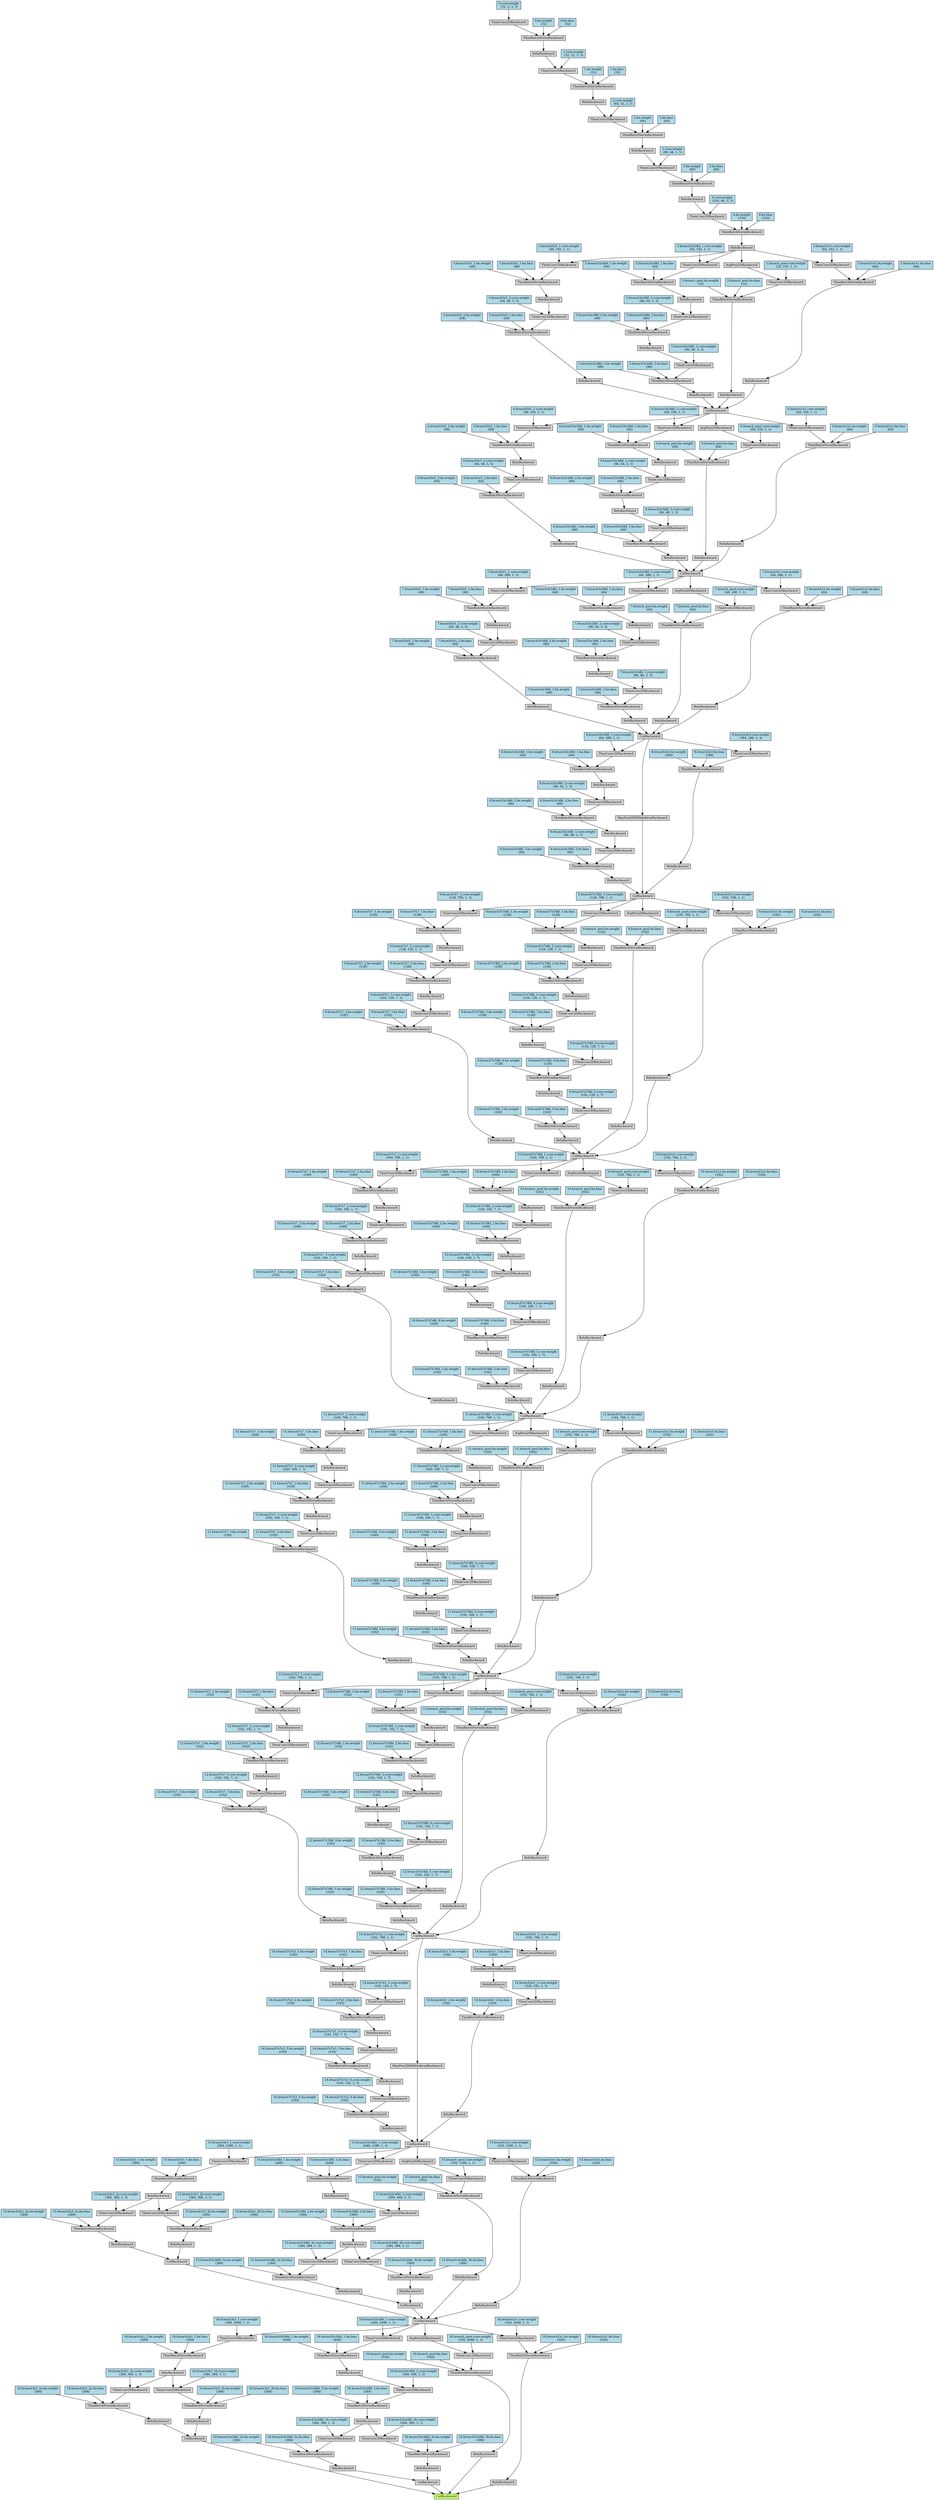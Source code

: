 digraph {
	graph [size="182.1,182.1"]
	node [align=left fontsize=12 height=0.2 ranksep=0.1 shape=box style=filled]
	2303076248544 [label=CatBackward fillcolor=darkolivegreen1]
	2303076248880 -> 2303076248544
	2303076248880 [label=ReluBackward]
	2303076247144 -> 2303076248880
	2303076247144 [label=ThnnBatchNormBackward]
	2303076248824 -> 2303076247144
	2303076248824 [label=ThnnConv2DBackward]
	2303076247256 -> 2303076248824
	2303076247256 [label=CatBackward]
	2303076246752 -> 2303076247256
	2303076246752 [label=ReluBackward]
	2303076246528 -> 2303076246752
	2303076246528 [label=ThnnBatchNormBackward]
	2303076246248 -> 2303076246528
	2303076246248 [label=ThnnConv2DBackward]
	2303076247088 -> 2303076246248
	2303076247088 [label=CatBackward]
	2303076245576 -> 2303076247088
	2303076245576 [label=ReluBackward]
	2303076246024 -> 2303076245576
	2303076246024 [label=ThnnBatchNormBackward]
	2303076001608 -> 2303076246024
	2303076001608 [label=ThnnConv2DBackward]
	2303020557536 -> 2303076001608
	2303020557536 [label=ReluBackward]
	2303076093848 -> 2303020557536
	2303076093848 [label=ThnnBatchNormBackward]
	2303076092784 -> 2303076093848
	2303076092784 [label=ThnnConv2DBackward]
	2303076092672 -> 2303076092784
	2303076092672 [label=CatBackward]
	2303076093064 -> 2303076092672
	2303076093064 [label=ReluBackward]
	2303076092896 -> 2303076093064
	2303076092896 [label=ThnnBatchNormBackward]
	2303076093456 -> 2303076092896
	2303076093456 [label=ThnnConv2DBackward]
	2303076093512 -> 2303076093456
	2303076093512 [label=CatBackward]
	2303076163536 -> 2303076093512
	2303076163536 [label=ReluBackward]
	2303076163088 -> 2303076163536
	2303076163088 [label=ThnnBatchNormBackward]
	2303076161968 -> 2303076163088
	2303076161968 [label=ThnnConv2DBackward]
	2303076160064 -> 2303076161968
	2303076160064 [label=CatBackward]
	2303076162528 -> 2303076160064
	2303076162528 [label=ReluBackward]
	2303076160736 -> 2303076162528
	2303076160736 [label=ThnnBatchNormBackward]
	2303076162360 -> 2303076160736
	2303076162360 [label=ThnnConv2DBackward]
	2303076162808 -> 2303076162360
	2303076162808 [label=CatBackward]
	2303076161912 -> 2303076162808
	2303076161912 [label=ReluBackward]
	2303076159616 -> 2303076161912
	2303076159616 [label=ThnnBatchNormBackward]
	2303076161800 -> 2303076159616
	2303076161800 [label=ThnnConv2DBackward]
	2303076162920 -> 2303076161800
	2303076162920 [label=CatBackward]
	2303076160400 -> 2303076162920
	2303076160400 [label=ReluBackward]
	2303076161296 -> 2303076160400
	2303076161296 [label=ThnnBatchNormBackward]
	2303076308192 -> 2303076161296
	2303076308192 [label=ThnnConv2DBackward]
	2303076308696 -> 2303076308192
	2303076308696 [label=CatBackward]
	2303076308640 -> 2303076308696
	2303076308640 [label=ReluBackward]
	2303076310488 -> 2303076308640
	2303076310488 [label=ThnnBatchNormBackward]
	2303076308248 -> 2303076310488
	2303076308248 [label=ThnnConv2DBackward]
	2303076309368 -> 2303076308248
	2303076309368 [label=CatBackward]
	2303076309592 -> 2303076309368
	2303076309592 [label=ReluBackward]
	2303076310096 -> 2303076309592
	2303076310096 [label=ThnnBatchNormBackward]
	2303076309480 -> 2303076310096
	2303076309480 [label=ThnnConv2DBackward]
	2303076310544 -> 2303076309480
	2303076310544 [label=CatBackward]
	2303076377768 -> 2303076310544
	2303076377768 [label=ReluBackward]
	2303076377656 -> 2303076377768
	2303076377656 [label=ThnnBatchNormBackward]
	2303076377432 -> 2303076377656
	2303076377432 [label=ThnnConv2DBackward]
	2303076377040 -> 2303076377432
	2303076377040 [label=ReluBackward]
	2303076376648 -> 2303076377040
	2303076376648 [label=ThnnBatchNormBackward]
	2303076379056 -> 2303076376648
	2303076379056 [label=ThnnConv2DBackward]
	2303076379280 -> 2303076379056
	2303076379280 [label=ReluBackward]
	2303076379448 -> 2303076379280
	2303076379448 [label=ThnnBatchNormBackward]
	2303076379616 -> 2303076379448
	2303076379616 [label=ThnnConv2DBackward]
	2303076379840 -> 2303076379616
	2303076379840 [label=ReluBackward]
	2303076380008 -> 2303076379840
	2303076380008 [label=ThnnBatchNormBackward]
	2303076380120 -> 2303076380008
	2303076380120 [label=ThnnConv2DBackward]
	2303076380344 -> 2303076380120
	2303076380344 [label=ReluBackward]
	2303076380512 -> 2303076380344
	2303076380512 [label=ThnnBatchNormBackward]
	2303076380624 -> 2303076380512
	2303076380624 [label=ThnnConv2DBackward]
	2303076348144 -> 2303076380624
	2303076348144 [label=ReluBackward]
	2303076348312 -> 2303076348144
	2303076348312 [label=ThnnBatchNormBackward]
	2303076348424 -> 2303076348312
	2303076348424 [label=ThnnConv2DBackward]
	2303076348648 -> 2303076348424
	2303076348648 [label="0.conv.weight
 (32, 3, 3, 3)" fillcolor=lightblue]
	2303076348480 -> 2303076348312
	2303076348480 [label="0.bn.weight
 (32)" fillcolor=lightblue]
	2303076348536 -> 2303076348312
	2303076348536 [label="0.bn.bias
 (32)" fillcolor=lightblue]
	2303076348200 -> 2303076380624
	2303076348200 [label="1.conv.weight
 (32, 32, 3, 3)" fillcolor=lightblue]
	2303076347976 -> 2303076380512
	2303076347976 [label="1.bn.weight
 (32)" fillcolor=lightblue]
	2303076348032 -> 2303076380512
	2303076348032 [label="1.bn.bias
 (32)" fillcolor=lightblue]
	2303076380400 -> 2303076380120
	2303076380400 [label="2.conv.weight
 (64, 32, 3, 3)" fillcolor=lightblue]
	2303076380176 -> 2303076380008
	2303076380176 [label="2.bn.weight
 (64)" fillcolor=lightblue]
	2303076380232 -> 2303076380008
	2303076380232 [label="2.bn.bias
 (64)" fillcolor=lightblue]
	2303076379896 -> 2303076379616
	2303076379896 [label="3.conv.weight
 (80, 64, 1, 1)" fillcolor=lightblue]
	2303076379672 -> 2303076379448
	2303076379672 [label="3.bn.weight
 (80)" fillcolor=lightblue]
	2303076379728 -> 2303076379448
	2303076379728 [label="3.bn.bias
 (80)" fillcolor=lightblue]
	2303076379336 -> 2303076379056
	2303076379336 [label="4.conv.weight
 (192, 80, 3, 3)" fillcolor=lightblue]
	2303076379112 -> 2303076376648
	2303076379112 [label="4.bn.weight
 (192)" fillcolor=lightblue]
	2303076379168 -> 2303076376648
	2303076379168 [label="4.bn.bias
 (192)" fillcolor=lightblue]
	2303076376984 -> 2303076377432
	2303076376984 [label="5.branch1x1.conv.weight
 (64, 192, 1, 1)" fillcolor=lightblue]
	2303076377208 -> 2303076377656
	2303076377208 [label="5.branch1x1.bn.weight
 (64)" fillcolor=lightblue]
	2303076376816 -> 2303076377656
	2303076376816 [label="5.branch1x1.bn.bias
 (64)" fillcolor=lightblue]
	2303076377488 -> 2303076310544
	2303076377488 [label=ReluBackward]
	2303076377600 -> 2303076377488
	2303076377600 [label=ThnnBatchNormBackward]
	2303076376928 -> 2303076377600
	2303076376928 [label=ThnnConv2DBackward]
	2303076379784 -> 2303076376928
	2303076379784 [label=ReluBackward]
	2303076380288 -> 2303076379784
	2303076380288 [label=ThnnBatchNormBackward]
	2303076380064 -> 2303076380288
	2303076380064 [label=ThnnConv2DBackward]
	2303076377040 -> 2303076380064
	2303076348592 -> 2303076380064
	2303076348592 [label="5.branch5x5_1.conv.weight
 (48, 192, 1, 1)" fillcolor=lightblue]
	2303076380568 -> 2303076380288
	2303076380568 [label="5.branch5x5_1.bn.weight
 (48)" fillcolor=lightblue]
	2303076348088 -> 2303076380288
	2303076348088 [label="5.branch5x5_1.bn.bias
 (48)" fillcolor=lightblue]
	2303076379952 -> 2303076376928
	2303076379952 [label="5.branch5x5_2.conv.weight
 (64, 48, 5, 5)" fillcolor=lightblue]
	2303076379224 -> 2303076377600
	2303076379224 [label="5.branch5x5_2.bn.weight
 (64)" fillcolor=lightblue]
	2303076379392 -> 2303076377600
	2303076379392 [label="5.branch5x5_2.bn.bias
 (64)" fillcolor=lightblue]
	2303076377376 -> 2303076310544
	2303076377376 [label=ReluBackward]
	2303076376760 -> 2303076377376
	2303076376760 [label=ThnnBatchNormBackward]
	2303076379560 -> 2303076376760
	2303076379560 [label=ThnnConv2DBackward]
	2303076348816 -> 2303076379560
	2303076348816 [label=ReluBackward]
	2303076348872 -> 2303076348816
	2303076348872 [label=ThnnBatchNormBackward]
	2303076348984 -> 2303076348872
	2303076348984 [label=ThnnConv2DBackward]
	2303076349208 -> 2303076348984
	2303076349208 [label=ReluBackward]
	2303076349376 -> 2303076349208
	2303076349376 [label=ThnnBatchNormBackward]
	2303076349488 -> 2303076349376
	2303076349488 [label=ThnnConv2DBackward]
	2303076377040 -> 2303076349488
	2303076349712 -> 2303076349488
	2303076349712 [label="5.branch3x3dbl_1.conv.weight
 (64, 192, 1, 1)" fillcolor=lightblue]
	2303076349544 -> 2303076349376
	2303076349544 [label="5.branch3x3dbl_1.bn.weight
 (64)" fillcolor=lightblue]
	2303076349600 -> 2303076349376
	2303076349600 [label="5.branch3x3dbl_1.bn.bias
 (64)" fillcolor=lightblue]
	2303076349264 -> 2303076348984
	2303076349264 [label="5.branch3x3dbl_2.conv.weight
 (96, 64, 3, 3)" fillcolor=lightblue]
	2303076349040 -> 2303076348872
	2303076349040 [label="5.branch3x3dbl_2.bn.weight
 (96)" fillcolor=lightblue]
	2303076349096 -> 2303076348872
	2303076349096 [label="5.branch3x3dbl_2.bn.bias
 (96)" fillcolor=lightblue]
	2303076348760 -> 2303076379560
	2303076348760 [label="5.branch3x3dbl_3.conv.weight
 (96, 96, 3, 3)" fillcolor=lightblue]
	2303076380456 -> 2303076376760
	2303076380456 [label="5.branch3x3dbl_3.bn.weight
 (96)" fillcolor=lightblue]
	2303076348256 -> 2303076376760
	2303076348256 [label="5.branch3x3dbl_3.bn.bias
 (96)" fillcolor=lightblue]
	2303076378048 -> 2303076310544
	2303076378048 [label=ReluBackward]
	2303076379000 -> 2303076378048
	2303076379000 [label=ThnnBatchNormBackward]
	2303076348368 -> 2303076379000
	2303076348368 [label=ThnnConv2DBackward]
	2303076349656 -> 2303076348368
	2303076349656 [label=AvgPool2DBackward]
	2303076377040 -> 2303076349656
	2303076349768 -> 2303076348368
	2303076349768 [label="5.branch_pool.conv.weight
 (32, 192, 1, 1)" fillcolor=lightblue]
	2303076349152 -> 2303076379000
	2303076349152 [label="5.branch_pool.bn.weight
 (32)" fillcolor=lightblue]
	2303076349320 -> 2303076379000
	2303076349320 [label="5.branch_pool.bn.bias
 (32)" fillcolor=lightblue]
	2303076310600 -> 2303076309480
	2303076310600 [label="6.branch1x1.conv.weight
 (64, 256, 1, 1)" fillcolor=lightblue]
	2303076310320 -> 2303076310096
	2303076310320 [label="6.branch1x1.bn.weight
 (64)" fillcolor=lightblue]
	2303076309984 -> 2303076310096
	2303076309984 [label="6.branch1x1.bn.bias
 (64)" fillcolor=lightblue]
	2303076309144 -> 2303076309368
	2303076309144 [label=ReluBackward]
	2303076310656 -> 2303076309144
	2303076310656 [label=ThnnBatchNormBackward]
	2303076378496 -> 2303076310656
	2303076378496 [label=ThnnConv2DBackward]
	2303076349432 -> 2303076378496
	2303076349432 [label=ReluBackward]
	2303076349880 -> 2303076349432
	2303076349880 [label=ThnnBatchNormBackward]
	2303076350048 -> 2303076349880
	2303076350048 [label=ThnnConv2DBackward]
	2303076310544 -> 2303076350048
	2303076350272 -> 2303076350048
	2303076350272 [label="6.branch5x5_1.conv.weight
 (48, 256, 1, 1)" fillcolor=lightblue]
	2303076350104 -> 2303076349880
	2303076350104 [label="6.branch5x5_1.bn.weight
 (48)" fillcolor=lightblue]
	2303076350160 -> 2303076349880
	2303076350160 [label="6.branch5x5_1.bn.bias
 (48)" fillcolor=lightblue]
	2303076349936 -> 2303076378496
	2303076349936 [label="6.branch5x5_2.conv.weight
 (64, 48, 5, 5)" fillcolor=lightblue]
	2303076377712 -> 2303076310656
	2303076377712 [label="6.branch5x5_2.bn.weight
 (64)" fillcolor=lightblue]
	2303076348704 -> 2303076310656
	2303076348704 [label="6.branch5x5_2.bn.bias
 (64)" fillcolor=lightblue]
	2303076310208 -> 2303076309368
	2303076310208 [label=ReluBackward]
	2303076310992 -> 2303076310208
	2303076310992 [label=ThnnBatchNormBackward]
	2303076349824 -> 2303076310992
	2303076349824 [label=ThnnConv2DBackward]
	2303076350440 -> 2303076349824
	2303076350440 [label=ReluBackward]
	2303076350552 -> 2303076350440
	2303076350552 [label=ThnnBatchNormBackward]
	2303076350664 -> 2303076350552
	2303076350664 [label=ThnnConv2DBackward]
	2303076350888 -> 2303076350664
	2303076350888 [label=ReluBackward]
	2303076351056 -> 2303076350888
	2303076351056 [label=ThnnBatchNormBackward]
	2303076351168 -> 2303076351056
	2303076351168 [label=ThnnConv2DBackward]
	2303076310544 -> 2303076351168
	2303076351392 -> 2303076351168
	2303076351392 [label="6.branch3x3dbl_1.conv.weight
 (64, 256, 1, 1)" fillcolor=lightblue]
	2303076351224 -> 2303076351056
	2303076351224 [label="6.branch3x3dbl_1.bn.weight
 (64)" fillcolor=lightblue]
	2303076351280 -> 2303076351056
	2303076351280 [label="6.branch3x3dbl_1.bn.bias
 (64)" fillcolor=lightblue]
	2303076350944 -> 2303076350664
	2303076350944 [label="6.branch3x3dbl_2.conv.weight
 (96, 64, 3, 3)" fillcolor=lightblue]
	2303076350720 -> 2303076350552
	2303076350720 [label="6.branch3x3dbl_2.bn.weight
 (96)" fillcolor=lightblue]
	2303076350776 -> 2303076350552
	2303076350776 [label="6.branch3x3dbl_2.bn.bias
 (96)" fillcolor=lightblue]
	2303076350496 -> 2303076349824
	2303076350496 [label="6.branch3x3dbl_3.conv.weight
 (96, 96, 3, 3)" fillcolor=lightblue]
	2303076350216 -> 2303076310992
	2303076350216 [label="6.branch3x3dbl_3.bn.weight
 (96)" fillcolor=lightblue]
	2303076350328 -> 2303076310992
	2303076350328 [label="6.branch3x3dbl_3.bn.bias
 (96)" fillcolor=lightblue]
	2303076309760 -> 2303076309368
	2303076309760 [label=ReluBackward]
	2303076348928 -> 2303076309760
	2303076348928 [label=ThnnBatchNormBackward]
	2303076350384 -> 2303076348928
	2303076350384 [label=ThnnConv2DBackward]
	2303076351336 -> 2303076350384
	2303076351336 [label=AvgPool2DBackward]
	2303076310544 -> 2303076351336
	2303076351448 -> 2303076350384
	2303076351448 [label="6.branch_pool.conv.weight
 (64, 256, 1, 1)" fillcolor=lightblue]
	2303076350832 -> 2303076348928
	2303076350832 [label="6.branch_pool.bn.weight
 (64)" fillcolor=lightblue]
	2303076351000 -> 2303076348928
	2303076351000 [label="6.branch_pool.bn.bias
 (64)" fillcolor=lightblue]
	2303076309928 -> 2303076308248
	2303076309928 [label="7.branch1x1.conv.weight
 (64, 288, 1, 1)" fillcolor=lightblue]
	2303076308584 -> 2303076310488
	2303076308584 [label="7.branch1x1.bn.weight
 (64)" fillcolor=lightblue]
	2303076308976 -> 2303076310488
	2303076308976 [label="7.branch1x1.bn.bias
 (64)" fillcolor=lightblue]
	2303076307240 -> 2303076308696
	2303076307240 [label=ReluBackward]
	2303076307184 -> 2303076307240
	2303076307184 [label=ThnnBatchNormBackward]
	2303076307464 -> 2303076307184
	2303076307464 [label=ThnnConv2DBackward]
	2303076351112 -> 2303076307464
	2303076351112 [label=ReluBackward]
	2303076351560 -> 2303076351112
	2303076351560 [label=ThnnBatchNormBackward]
	2303076351728 -> 2303076351560
	2303076351728 [label=ThnnConv2DBackward]
	2303076309368 -> 2303076351728
	2303076351952 -> 2303076351728
	2303076351952 [label="7.branch5x5_1.conv.weight
 (48, 288, 1, 1)" fillcolor=lightblue]
	2303076351784 -> 2303076351560
	2303076351784 [label="7.branch5x5_1.bn.weight
 (48)" fillcolor=lightblue]
	2303076351840 -> 2303076351560
	2303076351840 [label="7.branch5x5_1.bn.bias
 (48)" fillcolor=lightblue]
	2303076351616 -> 2303076307464
	2303076351616 [label="7.branch5x5_2.conv.weight
 (64, 48, 5, 5)" fillcolor=lightblue]
	2303076310040 -> 2303076307184
	2303076310040 [label="7.branch5x5_2.bn.weight
 (64)" fillcolor=lightblue]
	2303076349992 -> 2303076307184
	2303076349992 [label="7.branch5x5_2.bn.bias
 (64)" fillcolor=lightblue]
	2303076309256 -> 2303076308696
	2303076309256 [label=ReluBackward]
	2303076309536 -> 2303076309256
	2303076309536 [label=ThnnBatchNormBackward]
	2303076351504 -> 2303076309536
	2303076351504 [label=ThnnConv2DBackward]
	2303076417720 -> 2303076351504
	2303076417720 [label=ReluBackward]
	2303076417832 -> 2303076417720
	2303076417832 [label=ThnnBatchNormBackward]
	2303076417944 -> 2303076417832
	2303076417944 [label=ThnnConv2DBackward]
	2303076418168 -> 2303076417944
	2303076418168 [label=ReluBackward]
	2303076267568 -> 2303076418168
	2303076267568 [label=ThnnBatchNormBackward]
	2303076267232 -> 2303076267568
	2303076267232 [label=ThnnConv2DBackward]
	2303076309368 -> 2303076267232
	2303076267008 -> 2303076267232
	2303076267008 [label="7.branch3x3dbl_1.conv.weight
 (64, 288, 1, 1)" fillcolor=lightblue]
	2303076269248 -> 2303076267568
	2303076269248 [label="7.branch3x3dbl_1.bn.weight
 (64)" fillcolor=lightblue]
	2303076267344 -> 2303076267568
	2303076267344 [label="7.branch3x3dbl_1.bn.bias
 (64)" fillcolor=lightblue]
	2303076418224 -> 2303076417944
	2303076418224 [label="7.branch3x3dbl_2.conv.weight
 (96, 64, 3, 3)" fillcolor=lightblue]
	2303076418000 -> 2303076417832
	2303076418000 [label="7.branch3x3dbl_2.bn.weight
 (96)" fillcolor=lightblue]
	2303076418056 -> 2303076417832
	2303076418056 [label="7.branch3x3dbl_2.bn.bias
 (96)" fillcolor=lightblue]
	2303076417776 -> 2303076351504
	2303076417776 [label="7.branch3x3dbl_3.conv.weight
 (96, 96, 3, 3)" fillcolor=lightblue]
	2303076351896 -> 2303076309536
	2303076351896 [label="7.branch3x3dbl_3.bn.weight
 (96)" fillcolor=lightblue]
	2303076351672 -> 2303076309536
	2303076351672 [label="7.branch3x3dbl_3.bn.bias
 (96)" fillcolor=lightblue]
	2303076308808 -> 2303076308696
	2303076308808 [label=ReluBackward]
	2303076350608 -> 2303076308808
	2303076350608 [label=ThnnBatchNormBackward]
	2303076267904 -> 2303076350608
	2303076267904 [label=ThnnConv2DBackward]
	2303076268240 -> 2303076267904
	2303076268240 [label=AvgPool2DBackward]
	2303076309368 -> 2303076268240
	2303076268072 -> 2303076267904
	2303076268072 [label="7.branch_pool.conv.weight
 (64, 288, 1, 1)" fillcolor=lightblue]
	2303076267960 -> 2303076350608
	2303076267960 [label="7.branch_pool.bn.weight
 (64)" fillcolor=lightblue]
	2303076268632 -> 2303076350608
	2303076268632 [label="7.branch_pool.bn.bias
 (64)" fillcolor=lightblue]
	2303076307520 -> 2303076308192
	2303076307520 [label="8.branch3x3.conv.weight
 (384, 288, 3, 3)" fillcolor=lightblue]
	2303076308752 -> 2303076161296
	2303076308752 [label="8.branch3x3.bn.weight
 (384)" fillcolor=lightblue]
	2303076307352 -> 2303076161296
	2303076307352 [label="8.branch3x3.bn.bias
 (384)" fillcolor=lightblue]
	2303076162192 -> 2303076162920
	2303076162192 [label=ReluBackward]
	2303076162024 -> 2303076162192
	2303076162024 [label=ThnnBatchNormBackward]
	2303076308360 -> 2303076162024
	2303076308360 [label=ThnnConv2DBackward]
	2303076268688 -> 2303076308360
	2303076268688 [label=ReluBackward]
	2303076268744 -> 2303076268688
	2303076268744 [label=ThnnBatchNormBackward]
	2303076268016 -> 2303076268744
	2303076268016 [label=ThnnConv2DBackward]
	2303076324632 -> 2303076268016
	2303076324632 [label=ReluBackward]
	2303076324800 -> 2303076324632
	2303076324800 [label=ThnnBatchNormBackward]
	2303076324856 -> 2303076324800
	2303076324856 [label=ThnnConv2DBackward]
	2303076308696 -> 2303076324856
	2303076324576 -> 2303076324856
	2303076324576 [label="8.branch3x3dbl_1.conv.weight
 (64, 288, 1, 1)" fillcolor=lightblue]
	2303076324744 -> 2303076324800
	2303076324744 [label="8.branch3x3dbl_1.bn.weight
 (64)" fillcolor=lightblue]
	2303076326424 -> 2303076324800
	2303076326424 [label="8.branch3x3dbl_1.bn.bias
 (64)" fillcolor=lightblue]
	2303076325640 -> 2303076268016
	2303076325640 [label="8.branch3x3dbl_2.conv.weight
 (96, 64, 3, 3)" fillcolor=lightblue]
	2303076268800 -> 2303076268744
	2303076268800 [label="8.branch3x3dbl_2.bn.weight
 (96)" fillcolor=lightblue]
	2303076269304 -> 2303076268744
	2303076269304 [label="8.branch3x3dbl_2.bn.bias
 (96)" fillcolor=lightblue]
	2303076269360 -> 2303076308360
	2303076269360 [label="8.branch3x3dbl_3.conv.weight
 (96, 96, 3, 3)" fillcolor=lightblue]
	2303076309312 -> 2303076162024
	2303076309312 [label="8.branch3x3dbl_3.bn.weight
 (96)" fillcolor=lightblue]
	2303076266784 -> 2303076162024
	2303076266784 [label="8.branch3x3dbl_3.bn.bias
 (96)" fillcolor=lightblue]
	2303076161744 -> 2303076162920
	2303076161744 [label=MaxPool2DWithIndicesBackward]
	2303076308696 -> 2303076161744
	2303076161632 -> 2303076161800
	2303076161632 [label="9.branch1x1.conv.weight
 (192, 768, 1, 1)" fillcolor=lightblue]
	2303076161576 -> 2303076159616
	2303076161576 [label="9.branch1x1.bn.weight
 (192)" fillcolor=lightblue]
	2303076161184 -> 2303076159616
	2303076161184 [label="9.branch1x1.bn.bias
 (192)" fillcolor=lightblue]
	2303076160344 -> 2303076162808
	2303076160344 [label=ReluBackward]
	2303076308304 -> 2303076160344
	2303076308304 [label=ThnnBatchNormBackward]
	2303076161128 -> 2303076308304
	2303076161128 [label=ThnnConv2DBackward]
	2303076267736 -> 2303076161128
	2303076267736 [label=ReluBackward]
	2303076324016 -> 2303076267736
	2303076324016 [label=ThnnBatchNormBackward]
	2303076324296 -> 2303076324016
	2303076324296 [label=ThnnConv2DBackward]
	2303076323848 -> 2303076324296
	2303076323848 [label=ReluBackward]
	2303076324464 -> 2303076323848
	2303076324464 [label=ThnnBatchNormBackward]
	2303076323456 -> 2303076324464
	2303076323456 [label=ThnnConv2DBackward]
	2303076162920 -> 2303076323456
	2303076323400 -> 2303076323456
	2303076323400 [label="9.branch7x7_1.conv.weight
 (128, 768, 1, 1)" fillcolor=lightblue]
	2303076326872 -> 2303076324464
	2303076326872 [label="9.branch7x7_1.bn.weight
 (128)" fillcolor=lightblue]
	2303076326368 -> 2303076324464
	2303076326368 [label="9.branch7x7_1.bn.bias
 (128)" fillcolor=lightblue]
	2303076323792 -> 2303076324296
	2303076323792 [label="9.branch7x7_2.conv.weight
 (128, 128, 1, 7)" fillcolor=lightblue]
	2303076324520 -> 2303076324016
	2303076324520 [label="9.branch7x7_2.bn.weight
 (128)" fillcolor=lightblue]
	2303076326928 -> 2303076324016
	2303076326928 [label="9.branch7x7_2.bn.bias
 (128)" fillcolor=lightblue]
	2303076268296 -> 2303076161128
	2303076268296 [label="9.branch7x7_3.conv.weight
 (192, 128, 7, 1)" fillcolor=lightblue]
	2303076159840 -> 2303076308304
	2303076159840 [label="9.branch7x7_3.bn.weight
 (192)" fillcolor=lightblue]
	2303076161856 -> 2303076308304
	2303076161856 [label="9.branch7x7_3.bn.bias
 (192)" fillcolor=lightblue]
	2303076160848 -> 2303076162808
	2303076160848 [label=ReluBackward]
	2303076161016 -> 2303076160848
	2303076161016 [label=ThnnBatchNormBackward]
	2303076269024 -> 2303076161016
	2303076269024 [label=ThnnConv2DBackward]
	2303076325192 -> 2303076269024
	2303076325192 [label=ReluBackward]
	2303076326984 -> 2303076325192
	2303076326984 [label=ThnnBatchNormBackward]
	2303076327376 -> 2303076326984
	2303076327376 [label=ThnnConv2DBackward]
	2303076418112 -> 2303076327376
	2303076418112 [label=ReluBackward]
	2303076418392 -> 2303076418112
	2303076418392 [label=ThnnBatchNormBackward]
	2303076418504 -> 2303076418392
	2303076418504 [label=ThnnConv2DBackward]
	2303076418728 -> 2303076418504
	2303076418728 [label=ReluBackward]
	2303076418896 -> 2303076418728
	2303076418896 [label=ThnnBatchNormBackward]
	2303076419008 -> 2303076418896
	2303076419008 [label=ThnnConv2DBackward]
	2303076419232 -> 2303076419008
	2303076419232 [label=ReluBackward]
	2303076419400 -> 2303076419232
	2303076419400 [label=ThnnBatchNormBackward]
	2303076419512 -> 2303076419400
	2303076419512 [label=ThnnConv2DBackward]
	2303076162920 -> 2303076419512
	2303076419736 -> 2303076419512
	2303076419736 [label="9.branch7x7dbl_1.conv.weight
 (128, 768, 1, 1)" fillcolor=lightblue]
	2303076419568 -> 2303076419400
	2303076419568 [label="9.branch7x7dbl_1.bn.weight
 (128)" fillcolor=lightblue]
	2303076419624 -> 2303076419400
	2303076419624 [label="9.branch7x7dbl_1.bn.bias
 (128)" fillcolor=lightblue]
	2303076419288 -> 2303076419008
	2303076419288 [label="9.branch7x7dbl_2.conv.weight
 (128, 128, 7, 1)" fillcolor=lightblue]
	2303076419064 -> 2303076418896
	2303076419064 [label="9.branch7x7dbl_2.bn.weight
 (128)" fillcolor=lightblue]
	2303076419120 -> 2303076418896
	2303076419120 [label="9.branch7x7dbl_2.bn.bias
 (128)" fillcolor=lightblue]
	2303076418784 -> 2303076418504
	2303076418784 [label="9.branch7x7dbl_3.conv.weight
 (128, 128, 1, 7)" fillcolor=lightblue]
	2303076418560 -> 2303076418392
	2303076418560 [label="9.branch7x7dbl_3.bn.weight
 (128)" fillcolor=lightblue]
	2303076418616 -> 2303076418392
	2303076418616 [label="9.branch7x7dbl_3.bn.bias
 (128)" fillcolor=lightblue]
	2303076418280 -> 2303076327376
	2303076418280 [label="9.branch7x7dbl_4.conv.weight
 (128, 128, 7, 1)" fillcolor=lightblue]
	2303076417608 -> 2303076326984
	2303076417608 [label="9.branch7x7dbl_4.bn.weight
 (128)" fillcolor=lightblue]
	2303076417664 -> 2303076326984
	2303076417664 [label="9.branch7x7dbl_4.bn.bias
 (128)" fillcolor=lightblue]
	2303076326704 -> 2303076269024
	2303076326704 [label="9.branch7x7dbl_5.conv.weight
 (192, 128, 1, 7)" fillcolor=lightblue]
	2303076324912 -> 2303076161016
	2303076324912 [label="9.branch7x7dbl_5.bn.weight
 (192)" fillcolor=lightblue]
	2303076324072 -> 2303076161016
	2303076324072 [label="9.branch7x7dbl_5.bn.bias
 (192)" fillcolor=lightblue]
	2303076161464 -> 2303076162808
	2303076161464 [label=ReluBackward]
	2303076268968 -> 2303076161464
	2303076268968 [label=ThnnBatchNormBackward]
	2303076323624 -> 2303076268968
	2303076323624 [label=ThnnConv2DBackward]
	2303076418672 -> 2303076323624
	2303076418672 [label=AvgPool2DBackward]
	2303076162920 -> 2303076418672
	2303076418840 -> 2303076323624
	2303076418840 [label="9.branch_pool.conv.weight
 (192, 768, 1, 1)" fillcolor=lightblue]
	2303076327040 -> 2303076268968
	2303076327040 [label="9.branch_pool.bn.weight
 (192)" fillcolor=lightblue]
	2303076417888 -> 2303076268968
	2303076417888 [label="9.branch_pool.bn.bias
 (192)" fillcolor=lightblue]
	2303076160288 -> 2303076162360
	2303076160288 [label="10.branch1x1.conv.weight
 (192, 768, 1, 1)" fillcolor=lightblue]
	2303076159896 -> 2303076160736
	2303076159896 [label="10.branch1x1.bn.weight
 (192)" fillcolor=lightblue]
	2303076161520 -> 2303076160736
	2303076161520 [label="10.branch1x1.bn.bias
 (192)" fillcolor=lightblue]
	2303076159728 -> 2303076160064
	2303076159728 [label=ReluBackward]
	2303076323904 -> 2303076159728
	2303076323904 [label=ThnnBatchNormBackward]
	2303076160568 -> 2303076323904
	2303076160568 [label=ThnnConv2DBackward]
	2303076418448 -> 2303076160568
	2303076418448 [label=ReluBackward]
	2303076419176 -> 2303076418448
	2303076419176 [label=ThnnBatchNormBackward]
	2303076419792 -> 2303076419176
	2303076419792 [label=ThnnConv2DBackward]
	2303076419848 -> 2303076419792
	2303076419848 [label=ReluBackward]
	2303076420128 -> 2303076419848
	2303076420128 [label=ThnnBatchNormBackward]
	2303076420240 -> 2303076420128
	2303076420240 [label=ThnnConv2DBackward]
	2303076162808 -> 2303076420240
	2303076420464 -> 2303076420240
	2303076420464 [label="10.branch7x7_1.conv.weight
 (160, 768, 1, 1)" fillcolor=lightblue]
	2303076420296 -> 2303076420128
	2303076420296 [label="10.branch7x7_1.bn.weight
 (160)" fillcolor=lightblue]
	2303076420352 -> 2303076420128
	2303076420352 [label="10.branch7x7_1.bn.bias
 (160)" fillcolor=lightblue]
	2303076420016 -> 2303076419792
	2303076420016 [label="10.branch7x7_2.conv.weight
 (160, 160, 1, 7)" fillcolor=lightblue]
	2303076419456 -> 2303076419176
	2303076419456 [label="10.branch7x7_2.bn.weight
 (160)" fillcolor=lightblue]
	2303076419904 -> 2303076419176
	2303076419904 [label="10.branch7x7_2.bn.bias
 (160)" fillcolor=lightblue]
	2303076419344 -> 2303076160568
	2303076419344 [label="10.branch7x7_3.conv.weight
 (192, 160, 7, 1)" fillcolor=lightblue]
	2303076162080 -> 2303076323904
	2303076162080 [label="10.branch7x7_3.bn.weight
 (192)" fillcolor=lightblue]
	2303076161072 -> 2303076323904
	2303076161072 [label="10.branch7x7_3.bn.bias
 (192)" fillcolor=lightblue]
	2303076160792 -> 2303076160064
	2303076160792 [label=ReluBackward]
	2303076160904 -> 2303076160792
	2303076160904 [label=ThnnBatchNormBackward]
	2303076418952 -> 2303076160904
	2303076418952 [label=ThnnConv2DBackward]
	2303076420408 -> 2303076418952
	2303076420408 [label=ReluBackward]
	2303076420632 -> 2303076420408
	2303076420632 [label=ThnnBatchNormBackward]
	2303076420576 -> 2303076420632
	2303076420576 [label=ThnnConv2DBackward]
	2303076420912 -> 2303076420576
	2303076420912 [label=ReluBackward]
	2303076421080 -> 2303076420912
	2303076421080 [label=ThnnBatchNormBackward]
	2303076421192 -> 2303076421080
	2303076421192 [label=ThnnConv2DBackward]
	2303076421416 -> 2303076421192
	2303076421416 [label=ReluBackward]
	2303076421584 -> 2303076421416
	2303076421584 [label=ThnnBatchNormBackward]
	2303076446336 -> 2303076421584
	2303076446336 [label=ThnnConv2DBackward]
	2303076446560 -> 2303076446336
	2303076446560 [label=ReluBackward]
	2303076446728 -> 2303076446560
	2303076446728 [label=ThnnBatchNormBackward]
	2303076446840 -> 2303076446728
	2303076446840 [label=ThnnConv2DBackward]
	2303076162808 -> 2303076446840
	2303076447064 -> 2303076446840
	2303076447064 [label="10.branch7x7dbl_1.conv.weight
 (160, 768, 1, 1)" fillcolor=lightblue]
	2303076446896 -> 2303076446728
	2303076446896 [label="10.branch7x7dbl_1.bn.weight
 (160)" fillcolor=lightblue]
	2303076446952 -> 2303076446728
	2303076446952 [label="10.branch7x7dbl_1.bn.bias
 (160)" fillcolor=lightblue]
	2303076446616 -> 2303076446336
	2303076446616 [label="10.branch7x7dbl_2.conv.weight
 (160, 160, 7, 1)" fillcolor=lightblue]
	2303076446392 -> 2303076421584
	2303076446392 [label="10.branch7x7dbl_2.bn.weight
 (160)" fillcolor=lightblue]
	2303076446448 -> 2303076421584
	2303076446448 [label="10.branch7x7dbl_2.bn.bias
 (160)" fillcolor=lightblue]
	2303076421472 -> 2303076421192
	2303076421472 [label="10.branch7x7dbl_3.conv.weight
 (160, 160, 1, 7)" fillcolor=lightblue]
	2303076421248 -> 2303076421080
	2303076421248 [label="10.branch7x7dbl_3.bn.weight
 (160)" fillcolor=lightblue]
	2303076421304 -> 2303076421080
	2303076421304 [label="10.branch7x7dbl_3.bn.bias
 (160)" fillcolor=lightblue]
	2303076420968 -> 2303076420576
	2303076420968 [label="10.branch7x7dbl_4.conv.weight
 (160, 160, 7, 1)" fillcolor=lightblue]
	2303076420744 -> 2303076420632
	2303076420744 [label="10.branch7x7dbl_4.bn.weight
 (160)" fillcolor=lightblue]
	2303076420800 -> 2303076420632
	2303076420800 [label="10.branch7x7dbl_4.bn.bias
 (160)" fillcolor=lightblue]
	2303076420520 -> 2303076418952
	2303076420520 [label="10.branch7x7dbl_5.conv.weight
 (192, 160, 1, 7)" fillcolor=lightblue]
	2303076419960 -> 2303076160904
	2303076419960 [label="10.branch7x7dbl_5.bn.weight
 (192)" fillcolor=lightblue]
	2303076420072 -> 2303076160904
	2303076420072 [label="10.branch7x7dbl_5.bn.bias
 (192)" fillcolor=lightblue]
	2303076162976 -> 2303076160064
	2303076162976 [label=ReluBackward]
	2303076418336 -> 2303076162976
	2303076418336 [label=ThnnBatchNormBackward]
	2303076420184 -> 2303076418336
	2303076420184 [label=ThnnConv2DBackward]
	2303076421360 -> 2303076420184
	2303076421360 [label=AvgPool2DBackward]
	2303076162808 -> 2303076421360
	2303076421528 -> 2303076420184
	2303076421528 [label="10.branch_pool.conv.weight
 (192, 768, 1, 1)" fillcolor=lightblue]
	2303076420856 -> 2303076418336
	2303076420856 [label="10.branch_pool.bn.weight
 (192)" fillcolor=lightblue]
	2303076421024 -> 2303076418336
	2303076421024 [label="10.branch_pool.bn.bias
 (192)" fillcolor=lightblue]
	2303076160120 -> 2303076161968
	2303076160120 [label="11.branch1x1.conv.weight
 (192, 768, 1, 1)" fillcolor=lightblue]
	2303076162472 -> 2303076163088
	2303076162472 [label="11.branch1x1.bn.weight
 (192)" fillcolor=lightblue]
	2303076162304 -> 2303076163088
	2303076162304 [label="11.branch1x1.bn.bias
 (192)" fillcolor=lightblue]
	2303076163144 -> 2303076093512
	2303076163144 [label=ReluBackward]
	2303076162752 -> 2303076163144
	2303076162752 [label=ThnnBatchNormBackward]
	2303076163256 -> 2303076162752
	2303076163256 [label=ThnnConv2DBackward]
	2303076421136 -> 2303076163256
	2303076421136 [label=ReluBackward]
	2303076446504 -> 2303076421136
	2303076446504 [label=ThnnBatchNormBackward]
	2303076447120 -> 2303076446504
	2303076447120 [label=ThnnConv2DBackward]
	2303076447176 -> 2303076447120
	2303076447176 [label=ReluBackward]
	2303076447456 -> 2303076447176
	2303076447456 [label=ThnnBatchNormBackward]
	2303076447568 -> 2303076447456
	2303076447568 [label=ThnnConv2DBackward]
	2303076160064 -> 2303076447568
	2303076447792 -> 2303076447568
	2303076447792 [label="11.branch7x7_1.conv.weight
 (160, 768, 1, 1)" fillcolor=lightblue]
	2303076447624 -> 2303076447456
	2303076447624 [label="11.branch7x7_1.bn.weight
 (160)" fillcolor=lightblue]
	2303076447680 -> 2303076447456
	2303076447680 [label="11.branch7x7_1.bn.bias
 (160)" fillcolor=lightblue]
	2303076447344 -> 2303076447120
	2303076447344 [label="11.branch7x7_2.conv.weight
 (160, 160, 1, 7)" fillcolor=lightblue]
	2303076446784 -> 2303076446504
	2303076446784 [label="11.branch7x7_2.bn.weight
 (160)" fillcolor=lightblue]
	2303076447232 -> 2303076446504
	2303076447232 [label="11.branch7x7_2.bn.bias
 (160)" fillcolor=lightblue]
	2303076446672 -> 2303076163256
	2303076446672 [label="11.branch7x7_3.conv.weight
 (192, 160, 7, 1)" fillcolor=lightblue]
	2303076162416 -> 2303076162752
	2303076162416 [label="11.branch7x7_3.bn.weight
 (192)" fillcolor=lightblue]
	2303076419680 -> 2303076162752
	2303076419680 [label="11.branch7x7_3.bn.bias
 (192)" fillcolor=lightblue]
	2303076163368 -> 2303076093512
	2303076163368 [label=ReluBackward]
	2303076163312 -> 2303076163368
	2303076163312 [label=ThnnBatchNormBackward]
	2303076446280 -> 2303076163312
	2303076446280 [label=ThnnConv2DBackward]
	2303076447736 -> 2303076446280
	2303076447736 [label=ReluBackward]
	2303076447960 -> 2303076447736
	2303076447960 [label=ThnnBatchNormBackward]
	2303076447904 -> 2303076447960
	2303076447904 [label=ThnnConv2DBackward]
	2303076448240 -> 2303076447904
	2303076448240 [label=ReluBackward]
	2303076448408 -> 2303076448240
	2303076448408 [label=ThnnBatchNormBackward]
	2303076448520 -> 2303076448408
	2303076448520 [label=ThnnConv2DBackward]
	2303076448744 -> 2303076448520
	2303076448744 [label=ReluBackward]
	2303076448912 -> 2303076448744
	2303076448912 [label=ThnnBatchNormBackward]
	2303076449024 -> 2303076448912
	2303076449024 [label=ThnnConv2DBackward]
	2303076449248 -> 2303076449024
	2303076449248 [label=ReluBackward]
	2303076449416 -> 2303076449248
	2303076449416 [label=ThnnBatchNormBackward]
	2303076449528 -> 2303076449416
	2303076449528 [label=ThnnConv2DBackward]
	2303076160064 -> 2303076449528
	2303076449752 -> 2303076449528
	2303076449752 [label="11.branch7x7dbl_1.conv.weight
 (160, 768, 1, 1)" fillcolor=lightblue]
	2303076449584 -> 2303076449416
	2303076449584 [label="11.branch7x7dbl_1.bn.weight
 (160)" fillcolor=lightblue]
	2303076449640 -> 2303076449416
	2303076449640 [label="11.branch7x7dbl_1.bn.bias
 (160)" fillcolor=lightblue]
	2303076449304 -> 2303076449024
	2303076449304 [label="11.branch7x7dbl_2.conv.weight
 (160, 160, 7, 1)" fillcolor=lightblue]
	2303076449080 -> 2303076448912
	2303076449080 [label="11.branch7x7dbl_2.bn.weight
 (160)" fillcolor=lightblue]
	2303076449136 -> 2303076448912
	2303076449136 [label="11.branch7x7dbl_2.bn.bias
 (160)" fillcolor=lightblue]
	2303076448800 -> 2303076448520
	2303076448800 [label="11.branch7x7dbl_3.conv.weight
 (160, 160, 1, 7)" fillcolor=lightblue]
	2303076448576 -> 2303076448408
	2303076448576 [label="11.branch7x7dbl_3.bn.weight
 (160)" fillcolor=lightblue]
	2303076448632 -> 2303076448408
	2303076448632 [label="11.branch7x7dbl_3.bn.bias
 (160)" fillcolor=lightblue]
	2303076448296 -> 2303076447904
	2303076448296 [label="11.branch7x7dbl_4.conv.weight
 (160, 160, 7, 1)" fillcolor=lightblue]
	2303076448072 -> 2303076447960
	2303076448072 [label="11.branch7x7dbl_4.bn.weight
 (160)" fillcolor=lightblue]
	2303076448128 -> 2303076447960
	2303076448128 [label="11.branch7x7dbl_4.bn.bias
 (160)" fillcolor=lightblue]
	2303076447848 -> 2303076446280
	2303076447848 [label="11.branch7x7dbl_5.conv.weight
 (192, 160, 1, 7)" fillcolor=lightblue]
	2303076447288 -> 2303076163312
	2303076447288 [label="11.branch7x7dbl_5.bn.weight
 (192)" fillcolor=lightblue]
	2303076447400 -> 2303076163312
	2303076447400 [label="11.branch7x7dbl_5.bn.bias
 (192)" fillcolor=lightblue]
	2303076162696 -> 2303076093512
	2303076162696 [label=ReluBackward]
	2303076420688 -> 2303076162696
	2303076420688 [label=ThnnBatchNormBackward]
	2303076447512 -> 2303076420688
	2303076447512 [label=ThnnConv2DBackward]
	2303076448688 -> 2303076447512
	2303076448688 [label=AvgPool2DBackward]
	2303076160064 -> 2303076448688
	2303076448856 -> 2303076447512
	2303076448856 [label="11.branch_pool.conv.weight
 (192, 768, 1, 1)" fillcolor=lightblue]
	2303076448184 -> 2303076420688
	2303076448184 [label="11.branch_pool.bn.weight
 (192)" fillcolor=lightblue]
	2303076448352 -> 2303076420688
	2303076448352 [label="11.branch_pool.bn.bias
 (192)" fillcolor=lightblue]
	2303076093232 -> 2303076093456
	2303076093232 [label="12.branch1x1.conv.weight
 (192, 768, 1, 1)" fillcolor=lightblue]
	2303076092560 -> 2303076092896
	2303076092560 [label="12.branch1x1.bn.weight
 (192)" fillcolor=lightblue]
	2303076093568 -> 2303076092896
	2303076093568 [label="12.branch1x1.bn.bias
 (192)" fillcolor=lightblue]
	2303076092616 -> 2303076092672
	2303076092616 [label=ReluBackward]
	2303076093792 -> 2303076092616
	2303076093792 [label=ThnnBatchNormBackward]
	2303076093400 -> 2303076093792
	2303076093400 [label=ThnnConv2DBackward]
	2303076448464 -> 2303076093400
	2303076448464 [label=ReluBackward]
	2303076449192 -> 2303076448464
	2303076449192 [label=ThnnBatchNormBackward]
	2303076449808 -> 2303076449192
	2303076449808 [label=ThnnConv2DBackward]
	2303076449864 -> 2303076449808
	2303076449864 [label=ReluBackward]
	2303076450144 -> 2303076449864
	2303076450144 [label=ThnnBatchNormBackward]
	2303076450256 -> 2303076450144
	2303076450256 [label=ThnnConv2DBackward]
	2303076093512 -> 2303076450256
	2303076471024 -> 2303076450256
	2303076471024 [label="12.branch7x7_1.conv.weight
 (192, 768, 1, 1)" fillcolor=lightblue]
	2303076470856 -> 2303076450144
	2303076470856 [label="12.branch7x7_1.bn.weight
 (192)" fillcolor=lightblue]
	2303076470912 -> 2303076450144
	2303076470912 [label="12.branch7x7_1.bn.bias
 (192)" fillcolor=lightblue]
	2303076450032 -> 2303076449808
	2303076450032 [label="12.branch7x7_2.conv.weight
 (192, 192, 1, 7)" fillcolor=lightblue]
	2303076449472 -> 2303076449192
	2303076449472 [label="12.branch7x7_2.bn.weight
 (192)" fillcolor=lightblue]
	2303076449920 -> 2303076449192
	2303076449920 [label="12.branch7x7_2.bn.bias
 (192)" fillcolor=lightblue]
	2303076449360 -> 2303076093400
	2303076449360 [label="12.branch7x7_3.conv.weight
 (192, 192, 7, 1)" fillcolor=lightblue]
	2303076159672 -> 2303076093792
	2303076159672 [label="12.branch7x7_3.bn.weight
 (192)" fillcolor=lightblue]
	2303076447008 -> 2303076093792
	2303076447008 [label="12.branch7x7_3.bn.bias
 (192)" fillcolor=lightblue]
	2303076093624 -> 2303076092672
	2303076093624 [label=ReluBackward]
	2303076093736 -> 2303076093624
	2303076093736 [label=ThnnBatchNormBackward]
	2303076448968 -> 2303076093736
	2303076448968 [label=ThnnConv2DBackward]
	2303076450200 -> 2303076448968
	2303076450200 [label=ReluBackward]
	2303076471192 -> 2303076450200
	2303076471192 [label=ThnnBatchNormBackward]
	2303076471136 -> 2303076471192
	2303076471136 [label=ThnnConv2DBackward]
	2303076471472 -> 2303076471136
	2303076471472 [label=ReluBackward]
	2303076471640 -> 2303076471472
	2303076471640 [label=ThnnBatchNormBackward]
	2303076471752 -> 2303076471640
	2303076471752 [label=ThnnConv2DBackward]
	2303076471976 -> 2303076471752
	2303076471976 [label=ReluBackward]
	2303076472144 -> 2303076471976
	2303076472144 [label=ThnnBatchNormBackward]
	2303076472256 -> 2303076472144
	2303076472256 [label=ThnnConv2DBackward]
	2303076472480 -> 2303076472256
	2303076472480 [label=ReluBackward]
	2303076472648 -> 2303076472480
	2303076472648 [label=ThnnBatchNormBackward]
	2303076472760 -> 2303076472648
	2303076472760 [label=ThnnConv2DBackward]
	2303076093512 -> 2303076472760
	2303076472984 -> 2303076472760
	2303076472984 [label="12.branch7x7dbl_1.conv.weight
 (192, 768, 1, 1)" fillcolor=lightblue]
	2303076472816 -> 2303076472648
	2303076472816 [label="12.branch7x7dbl_1.bn.weight
 (192)" fillcolor=lightblue]
	2303076472872 -> 2303076472648
	2303076472872 [label="12.branch7x7dbl_1.bn.bias
 (192)" fillcolor=lightblue]
	2303076472536 -> 2303076472256
	2303076472536 [label="12.branch7x7dbl_2.conv.weight
 (192, 192, 7, 1)" fillcolor=lightblue]
	2303076472312 -> 2303076472144
	2303076472312 [label="12.branch7x7dbl_2.bn.weight
 (192)" fillcolor=lightblue]
	2303076472368 -> 2303076472144
	2303076472368 [label="12.branch7x7dbl_2.bn.bias
 (192)" fillcolor=lightblue]
	2303076472032 -> 2303076471752
	2303076472032 [label="12.branch7x7dbl_3.conv.weight
 (192, 192, 1, 7)" fillcolor=lightblue]
	2303076471808 -> 2303076471640
	2303076471808 [label="12.branch7x7dbl_3.bn.weight
 (192)" fillcolor=lightblue]
	2303076471864 -> 2303076471640
	2303076471864 [label="12.branch7x7dbl_3.bn.bias
 (192)" fillcolor=lightblue]
	2303076471528 -> 2303076471136
	2303076471528 [label="12.branch7x7dbl_4.conv.weight
 (192, 192, 7, 1)" fillcolor=lightblue]
	2303076471304 -> 2303076471192
	2303076471304 [label="12.branch7x7dbl_4.bn.weight
 (192)" fillcolor=lightblue]
	2303076471360 -> 2303076471192
	2303076471360 [label="12.branch7x7dbl_4.bn.bias
 (192)" fillcolor=lightblue]
	2303076470968 -> 2303076448968
	2303076470968 [label="12.branch7x7dbl_5.conv.weight
 (192, 192, 1, 7)" fillcolor=lightblue]
	2303076449976 -> 2303076093736
	2303076449976 [label="12.branch7x7dbl_5.bn.weight
 (192)" fillcolor=lightblue]
	2303076450088 -> 2303076093736
	2303076450088 [label="12.branch7x7dbl_5.bn.bias
 (192)" fillcolor=lightblue]
	2303076093904 -> 2303076092672
	2303076093904 [label=ReluBackward]
	2303076448016 -> 2303076093904
	2303076448016 [label=ThnnBatchNormBackward]
	2303076471080 -> 2303076448016
	2303076471080 [label=ThnnConv2DBackward]
	2303076471920 -> 2303076471080
	2303076471920 [label=AvgPool2DBackward]
	2303076093512 -> 2303076471920
	2303076472088 -> 2303076471080
	2303076472088 [label="12.branch_pool.conv.weight
 (192, 768, 1, 1)" fillcolor=lightblue]
	2303076471416 -> 2303076448016
	2303076471416 [label="12.branch_pool.bn.weight
 (192)" fillcolor=lightblue]
	2303076471584 -> 2303076448016
	2303076471584 [label="12.branch_pool.bn.bias
 (192)" fillcolor=lightblue]
	2303076092504 -> 2303076092784
	2303076092504 [label="14.branch3x3_1.conv.weight
 (192, 768, 1, 1)" fillcolor=lightblue]
	2303076093344 -> 2303076093848
	2303076093344 [label="14.branch3x3_1.bn.weight
 (192)" fillcolor=lightblue]
	2303076093176 -> 2303076093848
	2303076093176 [label="14.branch3x3_1.bn.bias
 (192)" fillcolor=lightblue]
	2303076092728 -> 2303076001608
	2303076092728 [label="14.branch3x3_2.conv.weight
 (320, 192, 3, 3)" fillcolor=lightblue]
	2302981242160 -> 2303076246024
	2302981242160 [label="14.branch3x3_2.bn.weight
 (320)" fillcolor=lightblue]
	2302981241824 -> 2303076246024
	2302981241824 [label="14.branch3x3_2.bn.bias
 (320)" fillcolor=lightblue]
	2303076245800 -> 2303076247088
	2303076245800 [label=ReluBackward]
	2303076246920 -> 2303076245800
	2303076246920 [label=ThnnBatchNormBackward]
	2303076449696 -> 2303076246920
	2303076449696 [label=ThnnConv2DBackward]
	2303076092952 -> 2303076449696
	2303076092952 [label=ReluBackward]
	2303076471696 -> 2303076092952
	2303076471696 [label=ThnnBatchNormBackward]
	2303076472200 -> 2303076471696
	2303076472200 [label=ThnnConv2DBackward]
	2303076472704 -> 2303076472200
	2303076472704 [label=ReluBackward]
	2303076473096 -> 2303076472704
	2303076473096 [label=ThnnBatchNormBackward]
	2303076473320 -> 2303076473096
	2303076473320 [label=ThnnConv2DBackward]
	2303076473544 -> 2303076473320
	2303076473544 [label=ReluBackward]
	2303076473712 -> 2303076473544
	2303076473712 [label=ThnnBatchNormBackward]
	2303076473824 -> 2303076473712
	2303076473824 [label=ThnnConv2DBackward]
	2303076092672 -> 2303076473824
	2303076474048 -> 2303076473824
	2303076474048 [label="14.branch7x7x3_1.conv.weight
 (192, 768, 1, 1)" fillcolor=lightblue]
	2303076473880 -> 2303076473712
	2303076473880 [label="14.branch7x7x3_1.bn.weight
 (192)" fillcolor=lightblue]
	2303076473936 -> 2303076473712
	2303076473936 [label="14.branch7x7x3_1.bn.bias
 (192)" fillcolor=lightblue]
	2303076473600 -> 2303076473320
	2303076473600 [label="14.branch7x7x3_2.conv.weight
 (192, 192, 1, 7)" fillcolor=lightblue]
	2303076473376 -> 2303076473096
	2303076473376 [label="14.branch7x7x3_2.bn.weight
 (192)" fillcolor=lightblue]
	2303076473432 -> 2303076473096
	2303076473432 [label="14.branch7x7x3_2.bn.bias
 (192)" fillcolor=lightblue]
	2303076473152 -> 2303076472200
	2303076473152 [label="14.branch7x7x3_3.conv.weight
 (192, 192, 7, 1)" fillcolor=lightblue]
	2303076472424 -> 2303076471696
	2303076472424 [label="14.branch7x7x3_3.bn.weight
 (192)" fillcolor=lightblue]
	2303076472928 -> 2303076471696
	2303076472928 [label="14.branch7x7x3_3.bn.bias
 (192)" fillcolor=lightblue]
	2303076092840 -> 2303076449696
	2303076092840 [label="14.branch7x7x3_4.conv.weight
 (192, 192, 3, 3)" fillcolor=lightblue]
	2303076093008 -> 2303076246920
	2303076093008 [label="14.branch7x7x3_4.bn.weight
 (192)" fillcolor=lightblue]
	2303076093288 -> 2303076246920
	2303076093288 [label="14.branch7x7x3_4.bn.bias
 (192)" fillcolor=lightblue]
	2303076246472 -> 2303076247088
	2303076246472 [label=MaxPool2DWithIndicesBackward]
	2303076092672 -> 2303076246472
	2303076246080 -> 2303076246248
	2303076246080 [label="15.branch1x1.conv.weight
 (320, 1280, 1, 1)" fillcolor=lightblue]
	2303076245968 -> 2303076246528
	2303076245968 [label="15.branch1x1.bn.weight
 (320)" fillcolor=lightblue]
	2303076247368 -> 2303076246528
	2303076247368 [label="15.branch1x1.bn.bias
 (320)" fillcolor=lightblue]
	2303076248096 -> 2303076247256
	2303076248096 [label=CatBackward]
	2302981241936 -> 2303076248096
	2302981241936 [label=ReluBackward]
	2303076246696 -> 2302981241936
	2303076246696 [label=ThnnBatchNormBackward]
	2303076245688 -> 2303076246696
	2303076245688 [label=ThnnConv2DBackward]
	2303076472592 -> 2303076245688
	2303076472592 [label=ReluBackward]
	2303076473264 -> 2303076472592
	2303076473264 [label=ThnnBatchNormBackward]
	2303076474104 -> 2303076473264
	2303076474104 [label=ThnnConv2DBackward]
	2303076247088 -> 2303076474104
	2303076474160 -> 2303076474104
	2303076474160 [label="15.branch3x3_1.conv.weight
 (384, 1280, 1, 1)" fillcolor=lightblue]
	2303076473768 -> 2303076473264
	2303076473768 [label="15.branch3x3_1.bn.weight
 (384)" fillcolor=lightblue]
	2303076474216 -> 2303076473264
	2303076474216 [label="15.branch3x3_1.bn.bias
 (384)" fillcolor=lightblue]
	2303076473488 -> 2303076245688
	2303076473488 [label="15.branch3x3_2a.conv.weight
 (384, 384, 1, 3)" fillcolor=lightblue]
	2303076471248 -> 2303076246696
	2303076471248 [label="15.branch3x3_2a.bn.weight
 (384)" fillcolor=lightblue]
	2303076473040 -> 2303076246696
	2303076473040 [label="15.branch3x3_2a.bn.bias
 (384)" fillcolor=lightblue]
	2303076093120 -> 2303076248096
	2303076093120 [label=ReluBackward]
	2303076245856 -> 2303076093120
	2303076245856 [label=ThnnBatchNormBackward]
	2303076473656 -> 2303076245856
	2303076473656 [label=ThnnConv2DBackward]
	2303076472592 -> 2303076473656
	2303076474440 -> 2303076473656
	2303076474440 [label="15.branch3x3_2b.conv.weight
 (384, 384, 3, 1)" fillcolor=lightblue]
	2303076474272 -> 2303076245856
	2303076474272 [label="15.branch3x3_2b.bn.weight
 (384)" fillcolor=lightblue]
	2303076474328 -> 2303076245856
	2303076474328 [label="15.branch3x3_2b.bn.bias
 (384)" fillcolor=lightblue]
	2303076247928 -> 2303076247256
	2303076247928 [label=CatBackward]
	2303076246640 -> 2303076247928
	2303076246640 [label=ReluBackward]
	2303076474496 -> 2303076246640
	2303076474496 [label=ThnnBatchNormBackward]
	2303076474608 -> 2303076474496
	2303076474608 [label=ThnnConv2DBackward]
	2303076474776 -> 2303076474608
	2303076474776 [label=ReluBackward]
	2303076499584 -> 2303076474776
	2303076499584 [label=ThnnBatchNormBackward]
	2303076499696 -> 2303076499584
	2303076499696 [label=ThnnConv2DBackward]
	2303076499920 -> 2303076499696
	2303076499920 [label=ReluBackward]
	2303076500088 -> 2303076499920
	2303076500088 [label=ThnnBatchNormBackward]
	2303076500200 -> 2303076500088
	2303076500200 [label=ThnnConv2DBackward]
	2303076247088 -> 2303076500200
	2303076500424 -> 2303076500200
	2303076500424 [label="15.branch3x3dbl_1.conv.weight
 (448, 1280, 1, 1)" fillcolor=lightblue]
	2303076500256 -> 2303076500088
	2303076500256 [label="15.branch3x3dbl_1.bn.weight
 (448)" fillcolor=lightblue]
	2303076500312 -> 2303076500088
	2303076500312 [label="15.branch3x3dbl_1.bn.bias
 (448)" fillcolor=lightblue]
	2303076499976 -> 2303076499696
	2303076499976 [label="15.branch3x3dbl_2.conv.weight
 (384, 448, 3, 3)" fillcolor=lightblue]
	2303076499752 -> 2303076499584
	2303076499752 [label="15.branch3x3dbl_2.bn.weight
 (384)" fillcolor=lightblue]
	2303076499808 -> 2303076499584
	2303076499808 [label="15.branch3x3dbl_2.bn.bias
 (384)" fillcolor=lightblue]
	2303076474832 -> 2303076474608
	2303076474832 [label="15.branch3x3dbl_3a.conv.weight
 (384, 384, 1, 3)" fillcolor=lightblue]
	2303076474384 -> 2303076474496
	2303076474384 [label="15.branch3x3dbl_3a.bn.weight
 (384)" fillcolor=lightblue]
	2303076474664 -> 2303076474496
	2303076474664 [label="15.branch3x3dbl_3a.bn.bias
 (384)" fillcolor=lightblue]
	2303076473208 -> 2303076247928
	2303076473208 [label=ReluBackward]
	2303076474552 -> 2303076473208
	2303076474552 [label=ThnnBatchNormBackward]
	2303076499528 -> 2303076474552
	2303076499528 [label=ThnnConv2DBackward]
	2303076474776 -> 2303076499528
	2303076500368 -> 2303076499528
	2303076500368 [label="15.branch3x3dbl_3b.conv.weight
 (384, 384, 3, 1)" fillcolor=lightblue]
	2303076499864 -> 2303076474552
	2303076499864 [label="15.branch3x3dbl_3b.bn.weight
 (384)" fillcolor=lightblue]
	2303076500032 -> 2303076474552
	2303076500032 [label="15.branch3x3dbl_3b.bn.bias
 (384)" fillcolor=lightblue]
	2303076247424 -> 2303076247256
	2303076247424 [label=ReluBackward]
	2303076473992 -> 2303076247424
	2303076473992 [label=ThnnBatchNormBackward]
	2303076499640 -> 2303076473992
	2303076499640 [label=ThnnConv2DBackward]
	2303076500144 -> 2303076499640
	2303076500144 [label=AvgPool2DBackward]
	2303076247088 -> 2303076500144
	2303076500536 -> 2303076499640
	2303076500536 [label="15.branch_pool.conv.weight
 (192, 1280, 1, 1)" fillcolor=lightblue]
	2303076500480 -> 2303076473992
	2303076500480 [label="15.branch_pool.bn.weight
 (192)" fillcolor=lightblue]
	2303076500592 -> 2303076473992
	2303076500592 [label="15.branch_pool.bn.bias
 (192)" fillcolor=lightblue]
	2303076247480 -> 2303076248824
	2303076247480 [label="16.branch1x1.conv.weight
 (320, 2048, 1, 1)" fillcolor=lightblue]
	2303076248656 -> 2303076247144
	2303076248656 [label="16.branch1x1.bn.weight
 (320)" fillcolor=lightblue]
	2303076248152 -> 2303076247144
	2303076248152 [label="16.branch1x1.bn.bias
 (320)" fillcolor=lightblue]
	2303076249104 -> 2303076248544
	2303076249104 [label=CatBackward]
	2303076474720 -> 2303076249104
	2303076474720 [label=ReluBackward]
	2303076247200 -> 2303076474720
	2303076247200 [label=ThnnBatchNormBackward]
	2303076500648 -> 2303076247200
	2303076500648 [label=ThnnConv2DBackward]
	2303076500760 -> 2303076500648
	2303076500760 [label=ReluBackward]
	2303076501040 -> 2303076500760
	2303076501040 [label=ThnnBatchNormBackward]
	2303076501152 -> 2303076501040
	2303076501152 [label=ThnnConv2DBackward]
	2303076247256 -> 2303076501152
	2303076501376 -> 2303076501152
	2303076501376 [label="16.branch3x3_1.conv.weight
 (384, 2048, 1, 1)" fillcolor=lightblue]
	2303076501208 -> 2303076501040
	2303076501208 [label="16.branch3x3_1.bn.weight
 (384)" fillcolor=lightblue]
	2303076501264 -> 2303076501040
	2303076501264 [label="16.branch3x3_1.bn.bias
 (384)" fillcolor=lightblue]
	2303076500928 -> 2303076500648
	2303076500928 [label="16.branch3x3_2a.conv.weight
 (384, 384, 1, 3)" fillcolor=lightblue]
	2303076500704 -> 2303076247200
	2303076500704 [label="16.branch3x3_2a.bn.weight
 (384)" fillcolor=lightblue]
	2303076500816 -> 2303076247200
	2303076500816 [label="16.branch3x3_2a.bn.bias
 (384)" fillcolor=lightblue]
	2303076247816 -> 2303076249104
	2303076247816 [label=ReluBackward]
	2303076246416 -> 2303076247816
	2303076246416 [label=ThnnBatchNormBackward]
	2303076500984 -> 2303076246416
	2303076500984 [label=ThnnConv2DBackward]
	2303076500760 -> 2303076500984
	2303076501544 -> 2303076500984
	2303076501544 [label="16.branch3x3_2b.conv.weight
 (384, 384, 3, 1)" fillcolor=lightblue]
	2303076501320 -> 2303076246416
	2303076501320 [label="16.branch3x3_2b.bn.weight
 (384)" fillcolor=lightblue]
	2303076501432 -> 2303076246416
	2303076501432 [label="16.branch3x3_2b.bn.bias
 (384)" fillcolor=lightblue]
	2303076249272 -> 2303076248544
	2303076249272 [label=CatBackward]
	2303076247648 -> 2303076249272
	2303076247648 [label=ReluBackward]
	2303076501600 -> 2303076247648
	2303076501600 [label=ThnnBatchNormBackward]
	2303076501712 -> 2303076501600
	2303076501712 [label=ThnnConv2DBackward]
	2303076501880 -> 2303076501712
	2303076501880 [label=ReluBackward]
	2303076502048 -> 2303076501880
	2303076502048 [label=ThnnBatchNormBackward]
	2303076502160 -> 2303076502048
	2303076502160 [label=ThnnConv2DBackward]
	2303076502384 -> 2303076502160
	2303076502384 [label=ReluBackward]
	2303076502552 -> 2303076502384
	2303076502552 [label=ThnnBatchNormBackward]
	2303076502664 -> 2303076502552
	2303076502664 [label=ThnnConv2DBackward]
	2303076247256 -> 2303076502664
	2303076502888 -> 2303076502664
	2303076502888 [label="16.branch3x3dbl_1.conv.weight
 (448, 2048, 1, 1)" fillcolor=lightblue]
	2303076502720 -> 2303076502552
	2303076502720 [label="16.branch3x3dbl_1.bn.weight
 (448)" fillcolor=lightblue]
	2303076502776 -> 2303076502552
	2303076502776 [label="16.branch3x3dbl_1.bn.bias
 (448)" fillcolor=lightblue]
	2303076502440 -> 2303076502160
	2303076502440 [label="16.branch3x3dbl_2.conv.weight
 (384, 448, 3, 3)" fillcolor=lightblue]
	2303076502216 -> 2303076502048
	2303076502216 [label="16.branch3x3dbl_2.bn.weight
 (384)" fillcolor=lightblue]
	2303076502272 -> 2303076502048
	2303076502272 [label="16.branch3x3dbl_2.bn.bias
 (384)" fillcolor=lightblue]
	2303076501936 -> 2303076501712
	2303076501936 [label="16.branch3x3dbl_3a.conv.weight
 (384, 384, 1, 3)" fillcolor=lightblue]
	2303076501488 -> 2303076501600
	2303076501488 [label="16.branch3x3dbl_3a.bn.weight
 (384)" fillcolor=lightblue]
	2303076501768 -> 2303076501600
	2303076501768 [label="16.branch3x3dbl_3a.bn.bias
 (384)" fillcolor=lightblue]
	2303076500872 -> 2303076249272
	2303076500872 [label=ReluBackward]
	2303076501656 -> 2303076500872
	2303076501656 [label=ThnnBatchNormBackward]
	2303076501992 -> 2303076501656
	2303076501992 [label=ThnnConv2DBackward]
	2303076501880 -> 2303076501992
	2303076502832 -> 2303076501992
	2303076502832 [label="16.branch3x3dbl_3b.conv.weight
 (384, 384, 3, 1)" fillcolor=lightblue]
	2303076502328 -> 2303076501656
	2303076502328 [label="16.branch3x3dbl_3b.bn.weight
 (384)" fillcolor=lightblue]
	2303076502496 -> 2303076501656
	2303076502496 [label="16.branch3x3dbl_3b.bn.bias
 (384)" fillcolor=lightblue]
	2303076248376 -> 2303076248544
	2303076248376 [label=ReluBackward]
	2303076501096 -> 2303076248376
	2303076501096 [label=ThnnBatchNormBackward]
	2303076502104 -> 2303076501096
	2303076502104 [label=ThnnConv2DBackward]
	2303076502608 -> 2303076502104
	2303076502608 [label=AvgPool2DBackward]
	2303076247256 -> 2303076502608
	2303076503000 -> 2303076502104
	2303076503000 [label="16.branch_pool.conv.weight
 (192, 2048, 1, 1)" fillcolor=lightblue]
	2303076502944 -> 2303076501096
	2303076502944 [label="16.branch_pool.bn.weight
 (192)" fillcolor=lightblue]
	2303076503056 -> 2303076501096
	2303076503056 [label="16.branch_pool.bn.bias
 (192)" fillcolor=lightblue]
}
